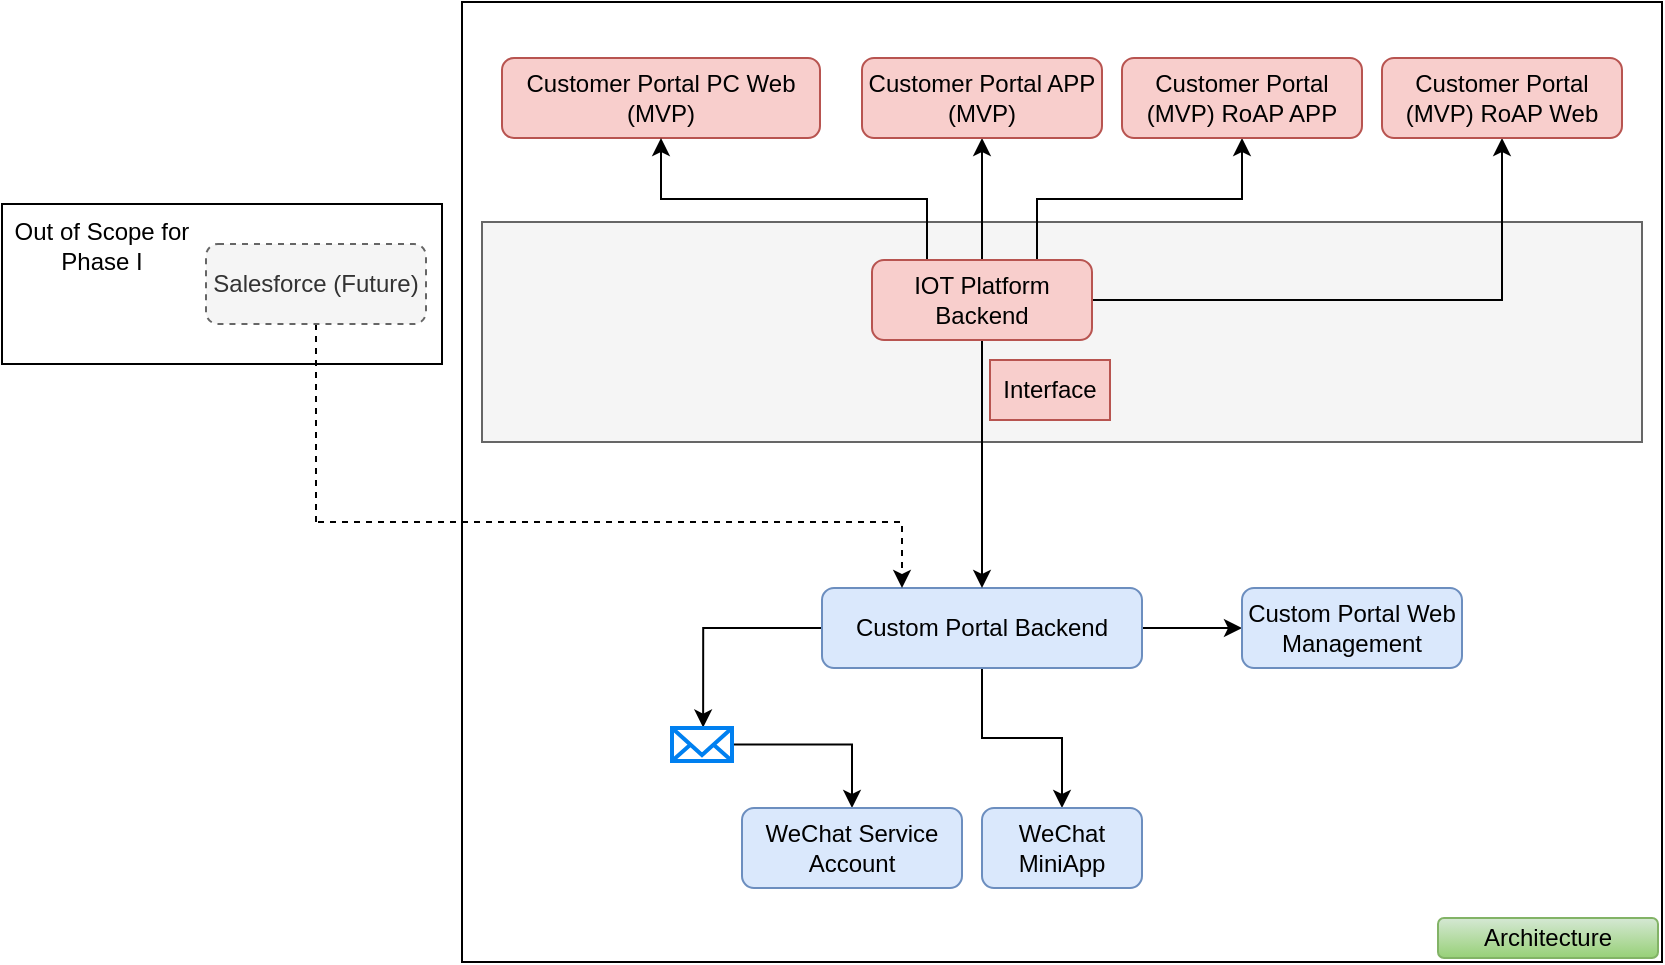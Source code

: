 <mxfile version="21.3.2" type="github">
  <diagram name="Page-1" id="S-80eAOvrbXrSKOzc8eo">
    <mxGraphModel dx="2410" dy="912" grid="1" gridSize="10" guides="1" tooltips="1" connect="1" arrows="1" fold="1" page="1" pageScale="1" pageWidth="850" pageHeight="1100" math="0" shadow="0">
      <root>
        <mxCell id="0" />
        <mxCell id="1" parent="0" />
        <mxCell id="qfauJ_PtCwiQr3YJa2o5-1" value="" style="rounded=0;whiteSpace=wrap;html=1;" vertex="1" parent="1">
          <mxGeometry x="-612" width="600" height="480" as="geometry" />
        </mxCell>
        <mxCell id="qfauJ_PtCwiQr3YJa2o5-2" value="" style="rounded=0;whiteSpace=wrap;html=1;fillColor=#f5f5f5;fontColor=#333333;strokeColor=#666666;" vertex="1" parent="1">
          <mxGeometry x="-602" y="110" width="580" height="110" as="geometry" />
        </mxCell>
        <mxCell id="qfauJ_PtCwiQr3YJa2o5-3" value="" style="rounded=0;whiteSpace=wrap;html=1;" vertex="1" parent="1">
          <mxGeometry x="-842" y="101" width="220" height="80" as="geometry" />
        </mxCell>
        <mxCell id="qfauJ_PtCwiQr3YJa2o5-4" style="edgeStyle=orthogonalEdgeStyle;rounded=0;orthogonalLoop=1;jettySize=auto;html=1;exitX=1;exitY=0.5;exitDx=0;exitDy=0;" edge="1" parent="1" source="qfauJ_PtCwiQr3YJa2o5-7" target="qfauJ_PtCwiQr3YJa2o5-20">
          <mxGeometry relative="1" as="geometry" />
        </mxCell>
        <mxCell id="qfauJ_PtCwiQr3YJa2o5-5" style="edgeStyle=orthogonalEdgeStyle;rounded=0;orthogonalLoop=1;jettySize=auto;html=1;exitX=0.5;exitY=1;exitDx=0;exitDy=0;" edge="1" parent="1" source="qfauJ_PtCwiQr3YJa2o5-7" target="qfauJ_PtCwiQr3YJa2o5-8">
          <mxGeometry relative="1" as="geometry" />
        </mxCell>
        <mxCell id="qfauJ_PtCwiQr3YJa2o5-6" style="edgeStyle=orthogonalEdgeStyle;rounded=0;orthogonalLoop=1;jettySize=auto;html=1;exitX=0;exitY=0.5;exitDx=0;exitDy=0;entryX=0.519;entryY=-0.013;entryDx=0;entryDy=0;entryPerimeter=0;" edge="1" parent="1" source="qfauJ_PtCwiQr3YJa2o5-7" target="qfauJ_PtCwiQr3YJa2o5-24">
          <mxGeometry relative="1" as="geometry" />
        </mxCell>
        <mxCell id="qfauJ_PtCwiQr3YJa2o5-7" value="Custom Portal Backend" style="rounded=1;whiteSpace=wrap;html=1;fillColor=#dae8fc;strokeColor=#6c8ebf;" vertex="1" parent="1">
          <mxGeometry x="-432" y="293" width="160" height="40" as="geometry" />
        </mxCell>
        <mxCell id="qfauJ_PtCwiQr3YJa2o5-8" value="WeChat MiniApp" style="rounded=1;whiteSpace=wrap;html=1;fillColor=#dae8fc;strokeColor=#6c8ebf;" vertex="1" parent="1">
          <mxGeometry x="-352" y="403" width="80" height="40" as="geometry" />
        </mxCell>
        <mxCell id="qfauJ_PtCwiQr3YJa2o5-9" value="Customer Portal PC Web&lt;br&gt;(MVP)" style="rounded=1;whiteSpace=wrap;html=1;fillColor=#f8cecc;strokeColor=#b85450;" vertex="1" parent="1">
          <mxGeometry x="-592" y="28" width="159" height="40" as="geometry" />
        </mxCell>
        <mxCell id="qfauJ_PtCwiQr3YJa2o5-10" style="edgeStyle=orthogonalEdgeStyle;rounded=0;orthogonalLoop=1;jettySize=auto;html=1;exitX=0.5;exitY=1;exitDx=0;exitDy=0;entryX=0.5;entryY=0;entryDx=0;entryDy=0;" edge="1" parent="1" source="qfauJ_PtCwiQr3YJa2o5-15" target="qfauJ_PtCwiQr3YJa2o5-7">
          <mxGeometry relative="1" as="geometry" />
        </mxCell>
        <mxCell id="qfauJ_PtCwiQr3YJa2o5-11" style="edgeStyle=orthogonalEdgeStyle;rounded=0;orthogonalLoop=1;jettySize=auto;html=1;exitX=0.25;exitY=0;exitDx=0;exitDy=0;entryX=0.5;entryY=1;entryDx=0;entryDy=0;" edge="1" parent="1" source="qfauJ_PtCwiQr3YJa2o5-15" target="qfauJ_PtCwiQr3YJa2o5-9">
          <mxGeometry relative="1" as="geometry" />
        </mxCell>
        <mxCell id="qfauJ_PtCwiQr3YJa2o5-12" style="edgeStyle=orthogonalEdgeStyle;rounded=0;orthogonalLoop=1;jettySize=auto;html=1;exitX=0.5;exitY=0;exitDx=0;exitDy=0;entryX=0.5;entryY=1;entryDx=0;entryDy=0;" edge="1" parent="1" source="qfauJ_PtCwiQr3YJa2o5-15" target="qfauJ_PtCwiQr3YJa2o5-17">
          <mxGeometry relative="1" as="geometry" />
        </mxCell>
        <mxCell id="qfauJ_PtCwiQr3YJa2o5-13" style="edgeStyle=orthogonalEdgeStyle;rounded=0;orthogonalLoop=1;jettySize=auto;html=1;exitX=0.75;exitY=0;exitDx=0;exitDy=0;" edge="1" parent="1" source="qfauJ_PtCwiQr3YJa2o5-15" target="qfauJ_PtCwiQr3YJa2o5-18">
          <mxGeometry relative="1" as="geometry" />
        </mxCell>
        <mxCell id="qfauJ_PtCwiQr3YJa2o5-14" style="edgeStyle=orthogonalEdgeStyle;rounded=0;orthogonalLoop=1;jettySize=auto;html=1;exitX=1;exitY=0.5;exitDx=0;exitDy=0;entryX=0.5;entryY=1;entryDx=0;entryDy=0;" edge="1" parent="1" source="qfauJ_PtCwiQr3YJa2o5-15" target="qfauJ_PtCwiQr3YJa2o5-19">
          <mxGeometry relative="1" as="geometry" />
        </mxCell>
        <mxCell id="qfauJ_PtCwiQr3YJa2o5-15" value="IOT Platform Backend" style="rounded=1;whiteSpace=wrap;html=1;fillColor=#f8cecc;strokeColor=#b85450;" vertex="1" parent="1">
          <mxGeometry x="-407" y="129" width="110" height="40" as="geometry" />
        </mxCell>
        <mxCell id="qfauJ_PtCwiQr3YJa2o5-16" value="Architecture" style="text;html=1;strokeColor=#82b366;fillColor=#d5e8d4;align=center;verticalAlign=middle;whiteSpace=wrap;rounded=1;gradientColor=#97d077;" vertex="1" parent="1">
          <mxGeometry x="-124" y="458" width="110" height="20" as="geometry" />
        </mxCell>
        <mxCell id="qfauJ_PtCwiQr3YJa2o5-17" value="Customer Portal APP (MVP)" style="rounded=1;whiteSpace=wrap;html=1;fillColor=#f8cecc;strokeColor=#b85450;" vertex="1" parent="1">
          <mxGeometry x="-412" y="28" width="120" height="40" as="geometry" />
        </mxCell>
        <mxCell id="qfauJ_PtCwiQr3YJa2o5-18" value="Customer Portal (MVP) RoAP APP" style="rounded=1;whiteSpace=wrap;html=1;fillColor=#f8cecc;strokeColor=#b85450;" vertex="1" parent="1">
          <mxGeometry x="-282" y="28" width="120" height="40" as="geometry" />
        </mxCell>
        <mxCell id="qfauJ_PtCwiQr3YJa2o5-19" value="Customer Portal (MVP) RoAP Web" style="rounded=1;whiteSpace=wrap;html=1;fillColor=#f8cecc;strokeColor=#b85450;" vertex="1" parent="1">
          <mxGeometry x="-152" y="28" width="120" height="40" as="geometry" />
        </mxCell>
        <mxCell id="qfauJ_PtCwiQr3YJa2o5-20" value="Custom Portal Web Management" style="rounded=1;whiteSpace=wrap;html=1;fillColor=#dae8fc;strokeColor=#6c8ebf;" vertex="1" parent="1">
          <mxGeometry x="-222" y="293" width="110" height="40" as="geometry" />
        </mxCell>
        <mxCell id="qfauJ_PtCwiQr3YJa2o5-21" style="edgeStyle=orthogonalEdgeStyle;rounded=0;orthogonalLoop=1;jettySize=auto;html=1;exitX=0.5;exitY=1;exitDx=0;exitDy=0;entryX=0.25;entryY=0;entryDx=0;entryDy=0;dashed=1;" edge="1" parent="1" source="qfauJ_PtCwiQr3YJa2o5-22" target="qfauJ_PtCwiQr3YJa2o5-7">
          <mxGeometry relative="1" as="geometry">
            <Array as="points">
              <mxPoint x="-686" y="260" />
              <mxPoint x="-370" y="260" />
            </Array>
          </mxGeometry>
        </mxCell>
        <mxCell id="qfauJ_PtCwiQr3YJa2o5-22" value="Salesforce (Future)" style="rounded=1;whiteSpace=wrap;html=1;fillColor=#f5f5f5;strokeColor=#666666;fontColor=#333333;dashed=1;" vertex="1" parent="1">
          <mxGeometry x="-740" y="121" width="110" height="40" as="geometry" />
        </mxCell>
        <mxCell id="qfauJ_PtCwiQr3YJa2o5-23" style="edgeStyle=orthogonalEdgeStyle;rounded=0;orthogonalLoop=1;jettySize=auto;html=1;entryX=0.5;entryY=0;entryDx=0;entryDy=0;" edge="1" parent="1" source="qfauJ_PtCwiQr3YJa2o5-24" target="qfauJ_PtCwiQr3YJa2o5-25">
          <mxGeometry relative="1" as="geometry" />
        </mxCell>
        <mxCell id="qfauJ_PtCwiQr3YJa2o5-24" value="" style="html=1;verticalLabelPosition=bottom;align=center;labelBackgroundColor=#ffffff;verticalAlign=top;strokeWidth=2;strokeColor=#0080F0;shadow=0;dashed=0;shape=mxgraph.ios7.icons.mail;" vertex="1" parent="1">
          <mxGeometry x="-507" y="363" width="30" height="16.5" as="geometry" />
        </mxCell>
        <mxCell id="qfauJ_PtCwiQr3YJa2o5-25" value="WeChat Service Account" style="rounded=1;whiteSpace=wrap;html=1;fillColor=#dae8fc;strokeColor=#6c8ebf;" vertex="1" parent="1">
          <mxGeometry x="-472" y="403" width="110" height="40" as="geometry" />
        </mxCell>
        <mxCell id="qfauJ_PtCwiQr3YJa2o5-26" value="Interface" style="text;html=1;strokeColor=#b85450;fillColor=#f8cecc;align=center;verticalAlign=middle;whiteSpace=wrap;rounded=0;" vertex="1" parent="1">
          <mxGeometry x="-348" y="179" width="60" height="30" as="geometry" />
        </mxCell>
        <mxCell id="qfauJ_PtCwiQr3YJa2o5-27" value="Out of Scope for Phase I" style="text;html=1;strokeColor=none;fillColor=none;align=center;verticalAlign=middle;whiteSpace=wrap;rounded=0;" vertex="1" parent="1">
          <mxGeometry x="-837" y="107" width="90" height="30" as="geometry" />
        </mxCell>
      </root>
    </mxGraphModel>
  </diagram>
</mxfile>
